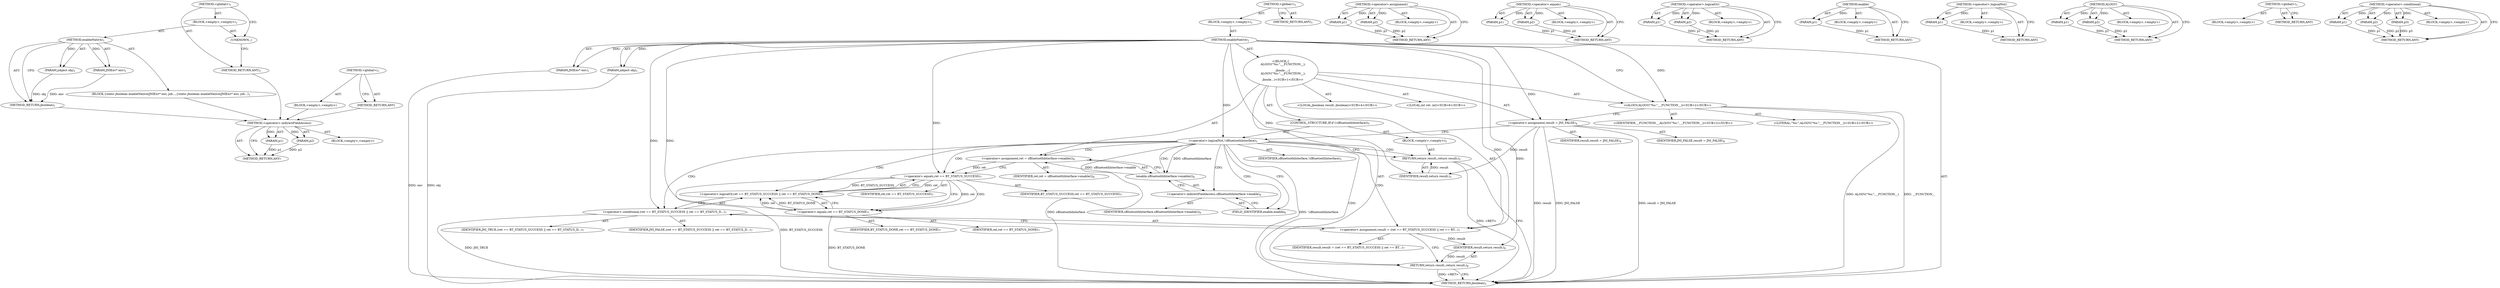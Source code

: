 digraph "&lt;global&gt;" {
vulnerable_89 [label=<(METHOD,&lt;operator&gt;.indirectFieldAccess)>];
vulnerable_90 [label=<(PARAM,p1)>];
vulnerable_91 [label=<(PARAM,p2)>];
vulnerable_92 [label=<(BLOCK,&lt;empty&gt;,&lt;empty&gt;)>];
vulnerable_93 [label=<(METHOD_RETURN,ANY)>];
vulnerable_6 [label=<(METHOD,&lt;global&gt;)<SUB>1</SUB>>];
vulnerable_7 [label=<(BLOCK,&lt;empty&gt;,&lt;empty&gt;)<SUB>1</SUB>>];
vulnerable_8 [label=<(METHOD,enableNative)<SUB>1</SUB>>];
vulnerable_9 [label=<(PARAM,JNIEnv* env)<SUB>1</SUB>>];
vulnerable_10 [label=<(PARAM,jobject obj)<SUB>1</SUB>>];
vulnerable_11 [label="<(BLOCK,{
     ALOGV(&quot;%s:&quot;,__FUNCTION__);
 
     jboole...,{
     ALOGV(&quot;%s:&quot;,__FUNCTION__);
 
     jboole...)<SUB>1</SUB>>"];
vulnerable_12 [label="<(ALOGV,ALOGV(&quot;%s:&quot;,__FUNCTION__))<SUB>2</SUB>>"];
vulnerable_13 [label="<(LITERAL,&quot;%s:&quot;,ALOGV(&quot;%s:&quot;,__FUNCTION__))<SUB>2</SUB>>"];
vulnerable_14 [label="<(IDENTIFIER,__FUNCTION__,ALOGV(&quot;%s:&quot;,__FUNCTION__))<SUB>2</SUB>>"];
vulnerable_15 [label="<(LOCAL,jboolean result: jboolean)<SUB>4</SUB>>"];
vulnerable_16 [label=<(&lt;operator&gt;.assignment,result = JNI_FALSE)<SUB>4</SUB>>];
vulnerable_17 [label=<(IDENTIFIER,result,result = JNI_FALSE)<SUB>4</SUB>>];
vulnerable_18 [label=<(IDENTIFIER,JNI_FALSE,result = JNI_FALSE)<SUB>4</SUB>>];
vulnerable_19 [label=<(CONTROL_STRUCTURE,IF,if (!sBluetoothInterface))<SUB>5</SUB>>];
vulnerable_20 [label=<(&lt;operator&gt;.logicalNot,!sBluetoothInterface)<SUB>5</SUB>>];
vulnerable_21 [label=<(IDENTIFIER,sBluetoothInterface,!sBluetoothInterface)<SUB>5</SUB>>];
vulnerable_22 [label=<(BLOCK,&lt;empty&gt;,&lt;empty&gt;)<SUB>5</SUB>>];
vulnerable_23 [label=<(RETURN,return result;,return result;)<SUB>5</SUB>>];
vulnerable_24 [label=<(IDENTIFIER,result,return result;)<SUB>5</SUB>>];
vulnerable_25 [label="<(LOCAL,int ret: int)<SUB>6</SUB>>"];
vulnerable_26 [label=<(&lt;operator&gt;.assignment,ret = sBluetoothInterface-&gt;enable())<SUB>6</SUB>>];
vulnerable_27 [label=<(IDENTIFIER,ret,ret = sBluetoothInterface-&gt;enable())<SUB>6</SUB>>];
vulnerable_28 [label=<(enable,sBluetoothInterface-&gt;enable())<SUB>6</SUB>>];
vulnerable_29 [label=<(&lt;operator&gt;.indirectFieldAccess,sBluetoothInterface-&gt;enable)<SUB>6</SUB>>];
vulnerable_30 [label=<(IDENTIFIER,sBluetoothInterface,sBluetoothInterface-&gt;enable())<SUB>6</SUB>>];
vulnerable_31 [label=<(FIELD_IDENTIFIER,enable,enable)<SUB>6</SUB>>];
vulnerable_32 [label=<(&lt;operator&gt;.assignment,result = (ret == BT_STATUS_SUCCESS || ret == BT...)<SUB>7</SUB>>];
vulnerable_33 [label=<(IDENTIFIER,result,result = (ret == BT_STATUS_SUCCESS || ret == BT...)<SUB>7</SUB>>];
vulnerable_34 [label=<(&lt;operator&gt;.conditional,(ret == BT_STATUS_SUCCESS || ret == BT_STATUS_D...)<SUB>7</SUB>>];
vulnerable_35 [label=<(&lt;operator&gt;.logicalOr,ret == BT_STATUS_SUCCESS || ret == BT_STATUS_DONE)<SUB>7</SUB>>];
vulnerable_36 [label=<(&lt;operator&gt;.equals,ret == BT_STATUS_SUCCESS)<SUB>7</SUB>>];
vulnerable_37 [label=<(IDENTIFIER,ret,ret == BT_STATUS_SUCCESS)<SUB>7</SUB>>];
vulnerable_38 [label=<(IDENTIFIER,BT_STATUS_SUCCESS,ret == BT_STATUS_SUCCESS)<SUB>7</SUB>>];
vulnerable_39 [label=<(&lt;operator&gt;.equals,ret == BT_STATUS_DONE)<SUB>7</SUB>>];
vulnerable_40 [label=<(IDENTIFIER,ret,ret == BT_STATUS_DONE)<SUB>7</SUB>>];
vulnerable_41 [label=<(IDENTIFIER,BT_STATUS_DONE,ret == BT_STATUS_DONE)<SUB>7</SUB>>];
vulnerable_42 [label=<(IDENTIFIER,JNI_TRUE,(ret == BT_STATUS_SUCCESS || ret == BT_STATUS_D...)<SUB>7</SUB>>];
vulnerable_43 [label=<(IDENTIFIER,JNI_FALSE,(ret == BT_STATUS_SUCCESS || ret == BT_STATUS_D...)<SUB>7</SUB>>];
vulnerable_44 [label=<(RETURN,return result;,return result;)<SUB>8</SUB>>];
vulnerable_45 [label=<(IDENTIFIER,result,return result;)<SUB>8</SUB>>];
vulnerable_46 [label=<(METHOD_RETURN,jboolean)<SUB>1</SUB>>];
vulnerable_48 [label=<(METHOD_RETURN,ANY)<SUB>1</SUB>>];
vulnerable_76 [label=<(METHOD,&lt;operator&gt;.assignment)>];
vulnerable_77 [label=<(PARAM,p1)>];
vulnerable_78 [label=<(PARAM,p2)>];
vulnerable_79 [label=<(BLOCK,&lt;empty&gt;,&lt;empty&gt;)>];
vulnerable_80 [label=<(METHOD_RETURN,ANY)>];
vulnerable_105 [label=<(METHOD,&lt;operator&gt;.equals)>];
vulnerable_106 [label=<(PARAM,p1)>];
vulnerable_107 [label=<(PARAM,p2)>];
vulnerable_108 [label=<(BLOCK,&lt;empty&gt;,&lt;empty&gt;)>];
vulnerable_109 [label=<(METHOD_RETURN,ANY)>];
vulnerable_100 [label=<(METHOD,&lt;operator&gt;.logicalOr)>];
vulnerable_101 [label=<(PARAM,p1)>];
vulnerable_102 [label=<(PARAM,p2)>];
vulnerable_103 [label=<(BLOCK,&lt;empty&gt;,&lt;empty&gt;)>];
vulnerable_104 [label=<(METHOD_RETURN,ANY)>];
vulnerable_85 [label=<(METHOD,enable)>];
vulnerable_86 [label=<(PARAM,p1)>];
vulnerable_87 [label=<(BLOCK,&lt;empty&gt;,&lt;empty&gt;)>];
vulnerable_88 [label=<(METHOD_RETURN,ANY)>];
vulnerable_81 [label=<(METHOD,&lt;operator&gt;.logicalNot)>];
vulnerable_82 [label=<(PARAM,p1)>];
vulnerable_83 [label=<(BLOCK,&lt;empty&gt;,&lt;empty&gt;)>];
vulnerable_84 [label=<(METHOD_RETURN,ANY)>];
vulnerable_71 [label=<(METHOD,ALOGV)>];
vulnerable_72 [label=<(PARAM,p1)>];
vulnerable_73 [label=<(PARAM,p2)>];
vulnerable_74 [label=<(BLOCK,&lt;empty&gt;,&lt;empty&gt;)>];
vulnerable_75 [label=<(METHOD_RETURN,ANY)>];
vulnerable_65 [label=<(METHOD,&lt;global&gt;)<SUB>1</SUB>>];
vulnerable_66 [label=<(BLOCK,&lt;empty&gt;,&lt;empty&gt;)>];
vulnerable_67 [label=<(METHOD_RETURN,ANY)>];
vulnerable_94 [label=<(METHOD,&lt;operator&gt;.conditional)>];
vulnerable_95 [label=<(PARAM,p1)>];
vulnerable_96 [label=<(PARAM,p2)>];
vulnerable_97 [label=<(PARAM,p3)>];
vulnerable_98 [label=<(BLOCK,&lt;empty&gt;,&lt;empty&gt;)>];
vulnerable_99 [label=<(METHOD_RETURN,ANY)>];
fixed_6 [label=<(METHOD,&lt;global&gt;)<SUB>1</SUB>>];
fixed_7 [label=<(BLOCK,&lt;empty&gt;,&lt;empty&gt;)<SUB>1</SUB>>];
fixed_8 [label=<(METHOD,enableNative)<SUB>1</SUB>>];
fixed_9 [label=<(PARAM,JNIEnv* env)<SUB>1</SUB>>];
fixed_10 [label=<(PARAM,jobject obj)<SUB>1</SUB>>];
fixed_11 [label=<(BLOCK,{
static jboolean enableNative(JNIEnv* env, job...,{
static jboolean enableNative(JNIEnv* env, job...)<SUB>1</SUB>>];
fixed_12 [label=<(METHOD_RETURN,jboolean)<SUB>1</SUB>>];
fixed_14 [label=<(UNKNOWN,,)>];
fixed_15 [label=<(METHOD_RETURN,ANY)<SUB>1</SUB>>];
fixed_28 [label=<(METHOD,&lt;global&gt;)<SUB>1</SUB>>];
fixed_29 [label=<(BLOCK,&lt;empty&gt;,&lt;empty&gt;)>];
fixed_30 [label=<(METHOD_RETURN,ANY)>];
vulnerable_89 -> vulnerable_90  [key=0, label="AST: "];
vulnerable_89 -> vulnerable_90  [key=1, label="DDG: "];
vulnerable_89 -> vulnerable_92  [key=0, label="AST: "];
vulnerable_89 -> vulnerable_91  [key=0, label="AST: "];
vulnerable_89 -> vulnerable_91  [key=1, label="DDG: "];
vulnerable_89 -> vulnerable_93  [key=0, label="AST: "];
vulnerable_89 -> vulnerable_93  [key=1, label="CFG: "];
vulnerable_90 -> vulnerable_93  [key=0, label="DDG: p1"];
vulnerable_91 -> vulnerable_93  [key=0, label="DDG: p2"];
vulnerable_6 -> vulnerable_7  [key=0, label="AST: "];
vulnerable_6 -> vulnerable_48  [key=0, label="AST: "];
vulnerable_6 -> vulnerable_48  [key=1, label="CFG: "];
vulnerable_7 -> vulnerable_8  [key=0, label="AST: "];
vulnerable_8 -> vulnerable_9  [key=0, label="AST: "];
vulnerable_8 -> vulnerable_9  [key=1, label="DDG: "];
vulnerable_8 -> vulnerable_10  [key=0, label="AST: "];
vulnerable_8 -> vulnerable_10  [key=1, label="DDG: "];
vulnerable_8 -> vulnerable_11  [key=0, label="AST: "];
vulnerable_8 -> vulnerable_46  [key=0, label="AST: "];
vulnerable_8 -> vulnerable_12  [key=0, label="CFG: "];
vulnerable_8 -> vulnerable_12  [key=1, label="DDG: "];
vulnerable_8 -> vulnerable_16  [key=0, label="DDG: "];
vulnerable_8 -> vulnerable_32  [key=0, label="DDG: "];
vulnerable_8 -> vulnerable_45  [key=0, label="DDG: "];
vulnerable_8 -> vulnerable_20  [key=0, label="DDG: "];
vulnerable_8 -> vulnerable_34  [key=0, label="DDG: "];
vulnerable_8 -> vulnerable_24  [key=0, label="DDG: "];
vulnerable_8 -> vulnerable_36  [key=0, label="DDG: "];
vulnerable_8 -> vulnerable_39  [key=0, label="DDG: "];
vulnerable_9 -> vulnerable_46  [key=0, label="DDG: env"];
vulnerable_10 -> vulnerable_46  [key=0, label="DDG: obj"];
vulnerable_11 -> vulnerable_12  [key=0, label="AST: "];
vulnerable_11 -> vulnerable_15  [key=0, label="AST: "];
vulnerable_11 -> vulnerable_16  [key=0, label="AST: "];
vulnerable_11 -> vulnerable_19  [key=0, label="AST: "];
vulnerable_11 -> vulnerable_25  [key=0, label="AST: "];
vulnerable_11 -> vulnerable_26  [key=0, label="AST: "];
vulnerable_11 -> vulnerable_32  [key=0, label="AST: "];
vulnerable_11 -> vulnerable_44  [key=0, label="AST: "];
vulnerable_12 -> vulnerable_13  [key=0, label="AST: "];
vulnerable_12 -> vulnerable_14  [key=0, label="AST: "];
vulnerable_12 -> vulnerable_16  [key=0, label="CFG: "];
vulnerable_12 -> vulnerable_46  [key=0, label="DDG: ALOGV(&quot;%s:&quot;,__FUNCTION__)"];
vulnerable_12 -> vulnerable_46  [key=1, label="DDG: __FUNCTION__"];
vulnerable_16 -> vulnerable_17  [key=0, label="AST: "];
vulnerable_16 -> vulnerable_18  [key=0, label="AST: "];
vulnerable_16 -> vulnerable_20  [key=0, label="CFG: "];
vulnerable_16 -> vulnerable_46  [key=0, label="DDG: result"];
vulnerable_16 -> vulnerable_46  [key=1, label="DDG: JNI_FALSE"];
vulnerable_16 -> vulnerable_46  [key=2, label="DDG: result = JNI_FALSE"];
vulnerable_16 -> vulnerable_24  [key=0, label="DDG: result"];
vulnerable_19 -> vulnerable_20  [key=0, label="AST: "];
vulnerable_19 -> vulnerable_22  [key=0, label="AST: "];
vulnerable_20 -> vulnerable_21  [key=0, label="AST: "];
vulnerable_20 -> vulnerable_23  [key=0, label="CFG: "];
vulnerable_20 -> vulnerable_23  [key=1, label="CDG: "];
vulnerable_20 -> vulnerable_31  [key=0, label="CFG: "];
vulnerable_20 -> vulnerable_31  [key=1, label="CDG: "];
vulnerable_20 -> vulnerable_46  [key=0, label="DDG: sBluetoothInterface"];
vulnerable_20 -> vulnerable_46  [key=1, label="DDG: !sBluetoothInterface"];
vulnerable_20 -> vulnerable_28  [key=0, label="DDG: sBluetoothInterface"];
vulnerable_20 -> vulnerable_28  [key=1, label="CDG: "];
vulnerable_20 -> vulnerable_29  [key=0, label="CDG: "];
vulnerable_20 -> vulnerable_34  [key=0, label="CDG: "];
vulnerable_20 -> vulnerable_32  [key=0, label="CDG: "];
vulnerable_20 -> vulnerable_26  [key=0, label="CDG: "];
vulnerable_20 -> vulnerable_36  [key=0, label="CDG: "];
vulnerable_20 -> vulnerable_44  [key=0, label="CDG: "];
vulnerable_20 -> vulnerable_35  [key=0, label="CDG: "];
vulnerable_22 -> vulnerable_23  [key=0, label="AST: "];
vulnerable_23 -> vulnerable_24  [key=0, label="AST: "];
vulnerable_23 -> vulnerable_46  [key=0, label="CFG: "];
vulnerable_23 -> vulnerable_46  [key=1, label="DDG: &lt;RET&gt;"];
vulnerable_24 -> vulnerable_23  [key=0, label="DDG: result"];
vulnerable_26 -> vulnerable_27  [key=0, label="AST: "];
vulnerable_26 -> vulnerable_28  [key=0, label="AST: "];
vulnerable_26 -> vulnerable_36  [key=0, label="CFG: "];
vulnerable_26 -> vulnerable_36  [key=1, label="DDG: ret"];
vulnerable_28 -> vulnerable_29  [key=0, label="AST: "];
vulnerable_28 -> vulnerable_26  [key=0, label="CFG: "];
vulnerable_28 -> vulnerable_26  [key=1, label="DDG: sBluetoothInterface-&gt;enable"];
vulnerable_29 -> vulnerable_30  [key=0, label="AST: "];
vulnerable_29 -> vulnerable_31  [key=0, label="AST: "];
vulnerable_29 -> vulnerable_28  [key=0, label="CFG: "];
vulnerable_31 -> vulnerable_29  [key=0, label="CFG: "];
vulnerable_32 -> vulnerable_33  [key=0, label="AST: "];
vulnerable_32 -> vulnerable_34  [key=0, label="AST: "];
vulnerable_32 -> vulnerable_44  [key=0, label="CFG: "];
vulnerable_32 -> vulnerable_45  [key=0, label="DDG: result"];
vulnerable_34 -> vulnerable_35  [key=0, label="AST: "];
vulnerable_34 -> vulnerable_42  [key=0, label="AST: "];
vulnerable_34 -> vulnerable_43  [key=0, label="AST: "];
vulnerable_34 -> vulnerable_32  [key=0, label="CFG: "];
vulnerable_34 -> vulnerable_46  [key=0, label="DDG: JNI_TRUE"];
vulnerable_35 -> vulnerable_36  [key=0, label="AST: "];
vulnerable_35 -> vulnerable_39  [key=0, label="AST: "];
vulnerable_35 -> vulnerable_34  [key=0, label="CFG: "];
vulnerable_36 -> vulnerable_37  [key=0, label="AST: "];
vulnerable_36 -> vulnerable_38  [key=0, label="AST: "];
vulnerable_36 -> vulnerable_35  [key=0, label="CFG: "];
vulnerable_36 -> vulnerable_35  [key=1, label="DDG: ret"];
vulnerable_36 -> vulnerable_35  [key=2, label="DDG: BT_STATUS_SUCCESS"];
vulnerable_36 -> vulnerable_39  [key=0, label="CFG: "];
vulnerable_36 -> vulnerable_39  [key=1, label="DDG: ret"];
vulnerable_36 -> vulnerable_39  [key=2, label="CDG: "];
vulnerable_36 -> vulnerable_46  [key=0, label="DDG: BT_STATUS_SUCCESS"];
vulnerable_39 -> vulnerable_40  [key=0, label="AST: "];
vulnerable_39 -> vulnerable_41  [key=0, label="AST: "];
vulnerable_39 -> vulnerable_35  [key=0, label="CFG: "];
vulnerable_39 -> vulnerable_35  [key=1, label="DDG: ret"];
vulnerable_39 -> vulnerable_35  [key=2, label="DDG: BT_STATUS_DONE"];
vulnerable_39 -> vulnerable_46  [key=0, label="DDG: BT_STATUS_DONE"];
vulnerable_44 -> vulnerable_45  [key=0, label="AST: "];
vulnerable_44 -> vulnerable_46  [key=0, label="CFG: "];
vulnerable_44 -> vulnerable_46  [key=1, label="DDG: &lt;RET&gt;"];
vulnerable_45 -> vulnerable_44  [key=0, label="DDG: result"];
vulnerable_76 -> vulnerable_77  [key=0, label="AST: "];
vulnerable_76 -> vulnerable_77  [key=1, label="DDG: "];
vulnerable_76 -> vulnerable_79  [key=0, label="AST: "];
vulnerable_76 -> vulnerable_78  [key=0, label="AST: "];
vulnerable_76 -> vulnerable_78  [key=1, label="DDG: "];
vulnerable_76 -> vulnerable_80  [key=0, label="AST: "];
vulnerable_76 -> vulnerable_80  [key=1, label="CFG: "];
vulnerable_77 -> vulnerable_80  [key=0, label="DDG: p1"];
vulnerable_78 -> vulnerable_80  [key=0, label="DDG: p2"];
vulnerable_105 -> vulnerable_106  [key=0, label="AST: "];
vulnerable_105 -> vulnerable_106  [key=1, label="DDG: "];
vulnerable_105 -> vulnerable_108  [key=0, label="AST: "];
vulnerable_105 -> vulnerable_107  [key=0, label="AST: "];
vulnerable_105 -> vulnerable_107  [key=1, label="DDG: "];
vulnerable_105 -> vulnerable_109  [key=0, label="AST: "];
vulnerable_105 -> vulnerable_109  [key=1, label="CFG: "];
vulnerable_106 -> vulnerable_109  [key=0, label="DDG: p1"];
vulnerable_107 -> vulnerable_109  [key=0, label="DDG: p2"];
vulnerable_100 -> vulnerable_101  [key=0, label="AST: "];
vulnerable_100 -> vulnerable_101  [key=1, label="DDG: "];
vulnerable_100 -> vulnerable_103  [key=0, label="AST: "];
vulnerable_100 -> vulnerable_102  [key=0, label="AST: "];
vulnerable_100 -> vulnerable_102  [key=1, label="DDG: "];
vulnerable_100 -> vulnerable_104  [key=0, label="AST: "];
vulnerable_100 -> vulnerable_104  [key=1, label="CFG: "];
vulnerable_101 -> vulnerable_104  [key=0, label="DDG: p1"];
vulnerable_102 -> vulnerable_104  [key=0, label="DDG: p2"];
vulnerable_85 -> vulnerable_86  [key=0, label="AST: "];
vulnerable_85 -> vulnerable_86  [key=1, label="DDG: "];
vulnerable_85 -> vulnerable_87  [key=0, label="AST: "];
vulnerable_85 -> vulnerable_88  [key=0, label="AST: "];
vulnerable_85 -> vulnerable_88  [key=1, label="CFG: "];
vulnerable_86 -> vulnerable_88  [key=0, label="DDG: p1"];
vulnerable_81 -> vulnerable_82  [key=0, label="AST: "];
vulnerable_81 -> vulnerable_82  [key=1, label="DDG: "];
vulnerable_81 -> vulnerable_83  [key=0, label="AST: "];
vulnerable_81 -> vulnerable_84  [key=0, label="AST: "];
vulnerable_81 -> vulnerable_84  [key=1, label="CFG: "];
vulnerable_82 -> vulnerable_84  [key=0, label="DDG: p1"];
vulnerable_71 -> vulnerable_72  [key=0, label="AST: "];
vulnerable_71 -> vulnerable_72  [key=1, label="DDG: "];
vulnerable_71 -> vulnerable_74  [key=0, label="AST: "];
vulnerable_71 -> vulnerable_73  [key=0, label="AST: "];
vulnerable_71 -> vulnerable_73  [key=1, label="DDG: "];
vulnerable_71 -> vulnerable_75  [key=0, label="AST: "];
vulnerable_71 -> vulnerable_75  [key=1, label="CFG: "];
vulnerable_72 -> vulnerable_75  [key=0, label="DDG: p1"];
vulnerable_73 -> vulnerable_75  [key=0, label="DDG: p2"];
vulnerable_65 -> vulnerable_66  [key=0, label="AST: "];
vulnerable_65 -> vulnerable_67  [key=0, label="AST: "];
vulnerable_65 -> vulnerable_67  [key=1, label="CFG: "];
vulnerable_94 -> vulnerable_95  [key=0, label="AST: "];
vulnerable_94 -> vulnerable_95  [key=1, label="DDG: "];
vulnerable_94 -> vulnerable_98  [key=0, label="AST: "];
vulnerable_94 -> vulnerable_96  [key=0, label="AST: "];
vulnerable_94 -> vulnerable_96  [key=1, label="DDG: "];
vulnerable_94 -> vulnerable_99  [key=0, label="AST: "];
vulnerable_94 -> vulnerable_99  [key=1, label="CFG: "];
vulnerable_94 -> vulnerable_97  [key=0, label="AST: "];
vulnerable_94 -> vulnerable_97  [key=1, label="DDG: "];
vulnerable_95 -> vulnerable_99  [key=0, label="DDG: p1"];
vulnerable_96 -> vulnerable_99  [key=0, label="DDG: p2"];
vulnerable_97 -> vulnerable_99  [key=0, label="DDG: p3"];
fixed_6 -> fixed_7  [key=0, label="AST: "];
fixed_6 -> fixed_15  [key=0, label="AST: "];
fixed_6 -> fixed_14  [key=0, label="CFG: "];
fixed_7 -> fixed_8  [key=0, label="AST: "];
fixed_7 -> fixed_14  [key=0, label="AST: "];
fixed_8 -> fixed_9  [key=0, label="AST: "];
fixed_8 -> fixed_9  [key=1, label="DDG: "];
fixed_8 -> fixed_10  [key=0, label="AST: "];
fixed_8 -> fixed_10  [key=1, label="DDG: "];
fixed_8 -> fixed_11  [key=0, label="AST: "];
fixed_8 -> fixed_12  [key=0, label="AST: "];
fixed_8 -> fixed_12  [key=1, label="CFG: "];
fixed_9 -> fixed_12  [key=0, label="DDG: env"];
fixed_10 -> fixed_12  [key=0, label="DDG: obj"];
fixed_11 -> vulnerable_89  [key=0];
fixed_12 -> vulnerable_89  [key=0];
fixed_14 -> fixed_15  [key=0, label="CFG: "];
fixed_15 -> vulnerable_89  [key=0];
fixed_28 -> fixed_29  [key=0, label="AST: "];
fixed_28 -> fixed_30  [key=0, label="AST: "];
fixed_28 -> fixed_30  [key=1, label="CFG: "];
fixed_29 -> vulnerable_89  [key=0];
fixed_30 -> vulnerable_89  [key=0];
}
